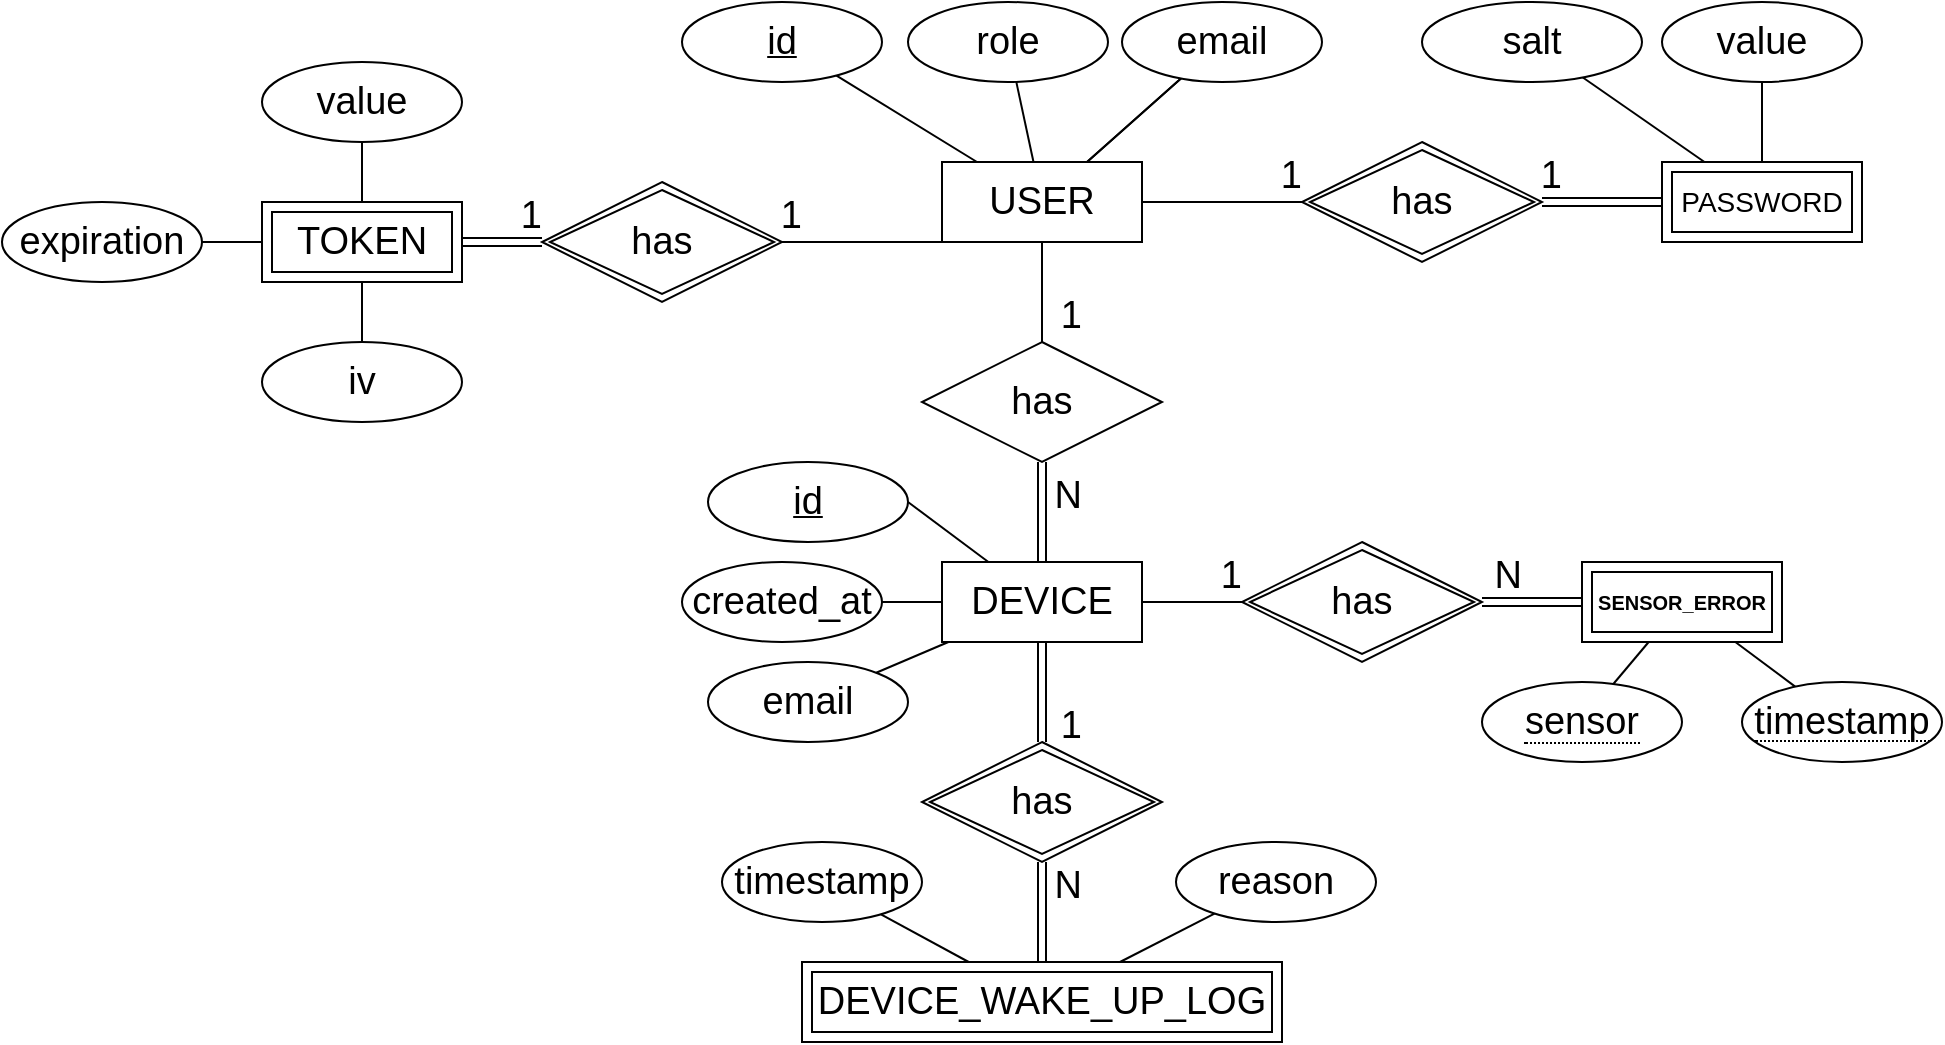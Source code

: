 <mxfile version="21.5.0" type="device">
  <diagram name="Página-1" id="dSMESLf1brXUNQfupKq1">
    <mxGraphModel dx="1419" dy="346" grid="1" gridSize="10" guides="1" tooltips="1" connect="1" arrows="1" fold="1" page="1" pageScale="1" pageWidth="827" pageHeight="1169" math="0" shadow="0">
      <root>
        <mxCell id="0" />
        <mxCell id="1" parent="0" />
        <mxCell id="UeETvZMfSn2D6VsuQUf8-4" value="" style="endArrow=none;html=1;rounded=0;exitX=1;exitY=0.5;exitDx=0;exitDy=0;" parent="1" source="7Dnz9T_1jgGXGvEqVInA-3" target="7Dnz9T_1jgGXGvEqVInA-2" edge="1">
          <mxGeometry relative="1" as="geometry">
            <mxPoint x="317.471" y="470.225" as="sourcePoint" />
            <mxPoint x="344" y="400" as="targetPoint" />
          </mxGeometry>
        </mxCell>
        <mxCell id="UeETvZMfSn2D6VsuQUf8-6" value="" style="endArrow=none;html=1;rounded=0;" parent="1" source="UeETvZMfSn2D6VsuQUf8-8" target="7Dnz9T_1jgGXGvEqVInA-2" edge="1">
          <mxGeometry relative="1" as="geometry">
            <mxPoint x="417.117" y="309.325" as="sourcePoint" />
            <mxPoint x="388.182" y="400" as="targetPoint" />
          </mxGeometry>
        </mxCell>
        <mxCell id="UeETvZMfSn2D6VsuQUf8-8" value="&lt;font style=&quot;font-size: 19px;&quot;&gt;email&lt;/font&gt;" style="ellipse;whiteSpace=wrap;html=1;align=center;" parent="1" vertex="1">
          <mxGeometry x="203" y="410" width="100" height="40" as="geometry" />
        </mxCell>
        <mxCell id="UeETvZMfSn2D6VsuQUf8-17" value="&lt;font style=&quot;font-size: 19px;&quot;&gt;USER&lt;/font&gt;" style="whiteSpace=wrap;html=1;align=center;" parent="1" vertex="1">
          <mxGeometry x="320" y="160" width="100" height="40" as="geometry" />
        </mxCell>
        <mxCell id="UeETvZMfSn2D6VsuQUf8-18" value="&lt;font style=&quot;font-size: 19px;&quot;&gt;id&lt;/font&gt;" style="ellipse;whiteSpace=wrap;html=1;align=center;fontStyle=4;" parent="1" vertex="1">
          <mxGeometry x="190" y="80" width="100" height="40" as="geometry" />
        </mxCell>
        <mxCell id="UeETvZMfSn2D6VsuQUf8-20" value="" style="endArrow=none;html=1;rounded=0;" parent="1" source="UeETvZMfSn2D6VsuQUf8-28" target="UeETvZMfSn2D6VsuQUf8-17" edge="1">
          <mxGeometry relative="1" as="geometry">
            <mxPoint x="236.75" y="48.844" as="sourcePoint" />
            <mxPoint x="284" y="100" as="targetPoint" />
          </mxGeometry>
        </mxCell>
        <mxCell id="UeETvZMfSn2D6VsuQUf8-29" value="" style="endArrow=none;html=1;rounded=0;" parent="1" source="UeETvZMfSn2D6VsuQUf8-28" target="UeETvZMfSn2D6VsuQUf8-17" edge="1">
          <mxGeometry relative="1" as="geometry">
            <mxPoint x="253.908" y="47.565" as="sourcePoint" />
            <mxPoint x="352.727" y="120" as="targetPoint" />
          </mxGeometry>
        </mxCell>
        <mxCell id="UeETvZMfSn2D6VsuQUf8-39" value="" style="endArrow=none;html=1;rounded=0;" parent="1" source="UeETvZMfSn2D6VsuQUf8-17" target="7Dnz9T_1jgGXGvEqVInA-4" edge="1">
          <mxGeometry relative="1" as="geometry">
            <mxPoint x="340" y="240" as="sourcePoint" />
            <mxPoint x="370" y="220" as="targetPoint" />
          </mxGeometry>
        </mxCell>
        <mxCell id="UeETvZMfSn2D6VsuQUf8-40" value="&lt;font style=&quot;font-size: 19px;&quot;&gt;1&lt;/font&gt;" style="resizable=0;html=1;align=right;verticalAlign=bottom;" parent="UeETvZMfSn2D6VsuQUf8-39" connectable="0" vertex="1">
          <mxGeometry x="1" relative="1" as="geometry">
            <mxPoint x="20" as="offset" />
          </mxGeometry>
        </mxCell>
        <mxCell id="DyhMUcyQUTq48QUbvWEY-9" value="&lt;font style=&quot;font-size: 19px;&quot;&gt;1&lt;/font&gt;" style="resizable=0;html=1;align=right;verticalAlign=bottom;" parent="UeETvZMfSn2D6VsuQUf8-39" connectable="0" vertex="1">
          <mxGeometry x="1" relative="1" as="geometry">
            <mxPoint x="20" y="205" as="offset" />
          </mxGeometry>
        </mxCell>
        <mxCell id="ICRj7sYvX1AZ7UVxDgSW-6" value="&lt;font style=&quot;font-size: 19px;&quot;&gt;1&lt;/font&gt;" style="resizable=0;html=1;align=right;verticalAlign=bottom;" parent="UeETvZMfSn2D6VsuQUf8-39" connectable="0" vertex="1">
          <mxGeometry x="1" relative="1" as="geometry">
            <mxPoint x="100" y="130" as="offset" />
          </mxGeometry>
        </mxCell>
        <mxCell id="wCX7dZA46tpv3gmioyC2-9" value="&lt;font style=&quot;font-size: 19px;&quot;&gt;1&lt;/font&gt;" style="resizable=0;html=1;align=right;verticalAlign=bottom;" parent="UeETvZMfSn2D6VsuQUf8-39" connectable="0" vertex="1">
          <mxGeometry x="1" relative="1" as="geometry">
            <mxPoint x="260" y="-70" as="offset" />
          </mxGeometry>
        </mxCell>
        <mxCell id="wCX7dZA46tpv3gmioyC2-10" value="&lt;font style=&quot;font-size: 19px;&quot;&gt;1&lt;/font&gt;" style="resizable=0;html=1;align=right;verticalAlign=bottom;" parent="UeETvZMfSn2D6VsuQUf8-39" connectable="0" vertex="1">
          <mxGeometry x="1" relative="1" as="geometry">
            <mxPoint x="130" y="-70" as="offset" />
          </mxGeometry>
        </mxCell>
        <mxCell id="wCX7dZA46tpv3gmioyC2-17" value="&lt;font style=&quot;font-size: 19px;&quot;&gt;1&lt;/font&gt;" style="resizable=0;html=1;align=right;verticalAlign=bottom;" parent="UeETvZMfSn2D6VsuQUf8-39" connectable="0" vertex="1">
          <mxGeometry x="1" relative="1" as="geometry">
            <mxPoint x="-250" y="-50" as="offset" />
          </mxGeometry>
        </mxCell>
        <mxCell id="wCX7dZA46tpv3gmioyC2-18" value="&lt;font style=&quot;font-size: 19px;&quot;&gt;1&lt;/font&gt;" style="resizable=0;html=1;align=right;verticalAlign=bottom;" parent="UeETvZMfSn2D6VsuQUf8-39" connectable="0" vertex="1">
          <mxGeometry x="1" relative="1" as="geometry">
            <mxPoint x="-120" y="-50" as="offset" />
          </mxGeometry>
        </mxCell>
        <mxCell id="UeETvZMfSn2D6VsuQUf8-41" value="" style="endArrow=none;html=1;rounded=0;shape=link;exitX=0.5;exitY=0;exitDx=0;exitDy=0;" parent="1" source="7Dnz9T_1jgGXGvEqVInA-2" target="7Dnz9T_1jgGXGvEqVInA-4" edge="1">
          <mxGeometry relative="1" as="geometry">
            <mxPoint x="370" y="360" as="sourcePoint" />
            <mxPoint x="370" y="280" as="targetPoint" />
          </mxGeometry>
        </mxCell>
        <mxCell id="UeETvZMfSn2D6VsuQUf8-42" value="&lt;font style=&quot;font-size: 19px;&quot;&gt;N&lt;/font&gt;" style="resizable=0;html=1;align=right;verticalAlign=bottom;" parent="UeETvZMfSn2D6VsuQUf8-41" connectable="0" vertex="1">
          <mxGeometry x="1" relative="1" as="geometry">
            <mxPoint x="20" y="30" as="offset" />
          </mxGeometry>
        </mxCell>
        <mxCell id="9vKTberl2-GkA3S6Uj2w-23" value="&lt;font style=&quot;font-size: 19px;&quot;&gt;N&lt;/font&gt;" style="resizable=0;html=1;align=right;verticalAlign=bottom;" parent="UeETvZMfSn2D6VsuQUf8-41" connectable="0" vertex="1">
          <mxGeometry x="1" relative="1" as="geometry">
            <mxPoint x="240" y="70" as="offset" />
          </mxGeometry>
        </mxCell>
        <mxCell id="DyhMUcyQUTq48QUbvWEY-13" value="&lt;font style=&quot;font-size: 19px;&quot;&gt;N&lt;/font&gt;" style="resizable=0;html=1;align=right;verticalAlign=bottom;" parent="UeETvZMfSn2D6VsuQUf8-41" connectable="0" vertex="1">
          <mxGeometry x="1" relative="1" as="geometry">
            <mxPoint x="20" y="225" as="offset" />
          </mxGeometry>
        </mxCell>
        <mxCell id="9vKTberl2-GkA3S6Uj2w-3" style="edgeStyle=orthogonalEdgeStyle;rounded=0;orthogonalLoop=1;jettySize=auto;html=1;endArrow=none;endFill=0;" parent="1" source="7Dnz9T_1jgGXGvEqVInA-2" target="9vKTberl2-GkA3S6Uj2w-16" edge="1">
          <mxGeometry relative="1" as="geometry">
            <mxPoint x="525" y="380" as="targetPoint" />
          </mxGeometry>
        </mxCell>
        <mxCell id="DyhMUcyQUTq48QUbvWEY-4" style="edgeStyle=orthogonalEdgeStyle;rounded=0;orthogonalLoop=1;jettySize=auto;html=1;endArrow=none;endFill=0;shape=link;" parent="1" source="7Dnz9T_1jgGXGvEqVInA-2" target="DyhMUcyQUTq48QUbvWEY-3" edge="1">
          <mxGeometry relative="1" as="geometry" />
        </mxCell>
        <mxCell id="7Dnz9T_1jgGXGvEqVInA-2" value="&lt;font style=&quot;font-size: 19px;&quot;&gt;DEVICE&lt;/font&gt;" style="whiteSpace=wrap;html=1;align=center;" parent="1" vertex="1">
          <mxGeometry x="320" y="360" width="100" height="40" as="geometry" />
        </mxCell>
        <mxCell id="7Dnz9T_1jgGXGvEqVInA-3" value="&lt;font style=&quot;font-size: 19px;&quot;&gt;id&lt;/font&gt;" style="ellipse;whiteSpace=wrap;html=1;align=center;fontStyle=4;" parent="1" vertex="1">
          <mxGeometry x="203" y="310" width="100" height="40" as="geometry" />
        </mxCell>
        <mxCell id="7Dnz9T_1jgGXGvEqVInA-4" value="&lt;font style=&quot;font-size: 19px;&quot;&gt;has&lt;/font&gt;" style="shape=rhombus;perimeter=rhombusPerimeter;whiteSpace=wrap;html=1;align=center;" parent="1" vertex="1">
          <mxGeometry x="310" y="250" width="120" height="60" as="geometry" />
        </mxCell>
        <mxCell id="9vKTberl2-GkA3S6Uj2w-9" value="" style="endArrow=none;html=1;rounded=0;" parent="1" source="9vKTberl2-GkA3S6Uj2w-18" target="9vKTberl2-GkA3S6Uj2w-14" edge="1">
          <mxGeometry relative="1" as="geometry">
            <mxPoint x="740" y="460" as="sourcePoint" />
            <mxPoint x="799.4" y="400" as="targetPoint" />
          </mxGeometry>
        </mxCell>
        <mxCell id="9vKTberl2-GkA3S6Uj2w-12" value="" style="endArrow=none;html=1;rounded=0;" parent="1" source="9vKTberl2-GkA3S6Uj2w-19" target="9vKTberl2-GkA3S6Uj2w-14" edge="1">
          <mxGeometry relative="1" as="geometry">
            <mxPoint x="914" y="480" as="sourcePoint" />
            <mxPoint x="822" y="400" as="targetPoint" />
          </mxGeometry>
        </mxCell>
        <mxCell id="9vKTberl2-GkA3S6Uj2w-16" value="has" style="shape=rhombus;double=1;perimeter=rhombusPerimeter;whiteSpace=wrap;html=1;align=center;fontSize=19;" parent="1" vertex="1">
          <mxGeometry x="470" y="350" width="120" height="60" as="geometry" />
        </mxCell>
        <mxCell id="9vKTberl2-GkA3S6Uj2w-18" value="&lt;span style=&quot;border-bottom: 1px dotted; font-size: 19px;&quot;&gt;sensor&lt;/span&gt;" style="ellipse;whiteSpace=wrap;html=1;align=center;fontSize=19;" parent="1" vertex="1">
          <mxGeometry x="590" y="420" width="100" height="40" as="geometry" />
        </mxCell>
        <mxCell id="9vKTberl2-GkA3S6Uj2w-19" value="&lt;span style=&quot;border-bottom: 1px dotted&quot;&gt;&lt;font style=&quot;font-size: 19px;&quot;&gt;timestamp&lt;/font&gt;&lt;/span&gt;" style="ellipse;whiteSpace=wrap;html=1;align=center;" parent="1" vertex="1">
          <mxGeometry x="720" y="420" width="100" height="40" as="geometry" />
        </mxCell>
        <mxCell id="DyhMUcyQUTq48QUbvWEY-5" style="edgeStyle=orthogonalEdgeStyle;rounded=0;orthogonalLoop=1;jettySize=auto;html=1;endArrow=none;endFill=0;shape=link;entryX=0.5;entryY=1;entryDx=0;entryDy=0;" parent="1" source="DyhMUcyQUTq48QUbvWEY-1" target="DyhMUcyQUTq48QUbvWEY-3" edge="1">
          <mxGeometry relative="1" as="geometry">
            <mxPoint x="550" y="605" as="targetPoint" />
          </mxGeometry>
        </mxCell>
        <mxCell id="DyhMUcyQUTq48QUbvWEY-1" value="&lt;font style=&quot;font-size: 19px;&quot;&gt;DEVICE_WAKE_UP_LOG&lt;/font&gt;" style="shape=ext;margin=3;double=1;whiteSpace=wrap;html=1;align=center;fontSize=8;fontStyle=0" parent="1" vertex="1">
          <mxGeometry x="250" y="560" width="240" height="40" as="geometry" />
        </mxCell>
        <mxCell id="DyhMUcyQUTq48QUbvWEY-3" value="has" style="shape=rhombus;double=1;perimeter=rhombusPerimeter;whiteSpace=wrap;html=1;align=center;fontSize=19;" parent="1" vertex="1">
          <mxGeometry x="310" y="450" width="120" height="60" as="geometry" />
        </mxCell>
        <mxCell id="DyhMUcyQUTq48QUbvWEY-7" value="" style="endArrow=none;html=1;rounded=0;" parent="1" source="DyhMUcyQUTq48QUbvWEY-8" target="DyhMUcyQUTq48QUbvWEY-1" edge="1">
          <mxGeometry relative="1" as="geometry">
            <mxPoint x="350.137" y="676.694" as="sourcePoint" />
            <mxPoint x="1220" y="635" as="targetPoint" />
          </mxGeometry>
        </mxCell>
        <mxCell id="DyhMUcyQUTq48QUbvWEY-8" value="&lt;span style=&quot;font-size: 19px;&quot;&gt;reason&lt;/span&gt;" style="ellipse;whiteSpace=wrap;html=1;align=center;" parent="1" vertex="1">
          <mxGeometry x="437" y="500" width="100" height="40" as="geometry" />
        </mxCell>
        <mxCell id="DyhMUcyQUTq48QUbvWEY-14" value="timestamp" style="ellipse;whiteSpace=wrap;html=1;align=center;fontSize=19;" parent="1" vertex="1">
          <mxGeometry x="210" y="500" width="100" height="40" as="geometry" />
        </mxCell>
        <mxCell id="DyhMUcyQUTq48QUbvWEY-15" value="" style="endArrow=none;html=1;rounded=0;" parent="1" source="DyhMUcyQUTq48QUbvWEY-14" target="DyhMUcyQUTq48QUbvWEY-1" edge="1">
          <mxGeometry relative="1" as="geometry">
            <mxPoint x="440" y="695" as="sourcePoint" />
            <mxPoint x="440" y="635" as="targetPoint" />
          </mxGeometry>
        </mxCell>
        <mxCell id="ICRj7sYvX1AZ7UVxDgSW-1" value="" style="edgeStyle=orthogonalEdgeStyle;rounded=0;orthogonalLoop=1;jettySize=auto;html=1;shape=link;" parent="1" source="9vKTberl2-GkA3S6Uj2w-16" target="9vKTberl2-GkA3S6Uj2w-14" edge="1">
          <mxGeometry relative="1" as="geometry">
            <mxPoint x="610" y="380" as="sourcePoint" />
            <mxPoint x="749" y="380" as="targetPoint" />
          </mxGeometry>
        </mxCell>
        <mxCell id="9vKTberl2-GkA3S6Uj2w-14" value="SENSOR_ERROR" style="shape=ext;margin=3;double=1;whiteSpace=wrap;html=1;align=center;fontSize=10;fontStyle=1" parent="1" vertex="1">
          <mxGeometry x="640" y="360" width="100" height="40" as="geometry" />
        </mxCell>
        <mxCell id="UeETvZMfSn2D6VsuQUf8-28" value="&lt;font style=&quot;font-size: 19px;&quot;&gt;email&lt;/font&gt;" style="ellipse;whiteSpace=wrap;html=1;align=center;" parent="1" vertex="1">
          <mxGeometry x="410" y="80" width="100" height="40" as="geometry" />
        </mxCell>
        <mxCell id="ICRj7sYvX1AZ7UVxDgSW-8" value="" style="endArrow=none;html=1;rounded=0;" parent="1" source="UeETvZMfSn2D6VsuQUf8-18" target="UeETvZMfSn2D6VsuQUf8-17" edge="1">
          <mxGeometry relative="1" as="geometry">
            <mxPoint x="286" y="154" as="sourcePoint" />
            <mxPoint x="330" y="171" as="targetPoint" />
          </mxGeometry>
        </mxCell>
        <mxCell id="wCX7dZA46tpv3gmioyC2-6" style="edgeStyle=orthogonalEdgeStyle;rounded=0;orthogonalLoop=1;jettySize=auto;html=1;shape=link;" parent="1" source="wCX7dZA46tpv3gmioyC2-4" target="wCX7dZA46tpv3gmioyC2-5" edge="1">
          <mxGeometry relative="1" as="geometry" />
        </mxCell>
        <mxCell id="wCX7dZA46tpv3gmioyC2-4" value="PASSWORD" style="shape=ext;margin=3;double=1;whiteSpace=wrap;html=1;align=center;fontStyle=0;fontSize=14;" parent="1" vertex="1">
          <mxGeometry x="680" y="160" width="100" height="40" as="geometry" />
        </mxCell>
        <mxCell id="wCX7dZA46tpv3gmioyC2-7" style="edgeStyle=orthogonalEdgeStyle;rounded=0;orthogonalLoop=1;jettySize=auto;html=1;endArrow=none;endFill=0;" parent="1" source="wCX7dZA46tpv3gmioyC2-5" target="UeETvZMfSn2D6VsuQUf8-17" edge="1">
          <mxGeometry relative="1" as="geometry" />
        </mxCell>
        <mxCell id="wCX7dZA46tpv3gmioyC2-5" value="has" style="shape=rhombus;double=1;perimeter=rhombusPerimeter;whiteSpace=wrap;html=1;align=center;fontSize=19;" parent="1" vertex="1">
          <mxGeometry x="500" y="150" width="120" height="60" as="geometry" />
        </mxCell>
        <mxCell id="wCX7dZA46tpv3gmioyC2-11" value="&lt;font style=&quot;font-size: 19px;&quot;&gt;value&lt;/font&gt;" style="ellipse;whiteSpace=wrap;html=1;align=center;" parent="1" vertex="1">
          <mxGeometry x="680" y="80" width="100" height="40" as="geometry" />
        </mxCell>
        <mxCell id="wCX7dZA46tpv3gmioyC2-12" value="" style="endArrow=none;html=1;rounded=0;" parent="1" source="wCX7dZA46tpv3gmioyC2-11" target="wCX7dZA46tpv3gmioyC2-4" edge="1">
          <mxGeometry relative="1" as="geometry">
            <mxPoint x="484" y="136" as="sourcePoint" />
            <mxPoint x="419" y="170" as="targetPoint" />
          </mxGeometry>
        </mxCell>
        <mxCell id="wCX7dZA46tpv3gmioyC2-13" value="TOKEN" style="shape=ext;margin=3;double=1;whiteSpace=wrap;html=1;align=center;fontStyle=0;fontSize=19;" parent="1" vertex="1">
          <mxGeometry x="-20" y="180" width="100" height="40" as="geometry" />
        </mxCell>
        <mxCell id="wCX7dZA46tpv3gmioyC2-19" style="edgeStyle=orthogonalEdgeStyle;rounded=0;orthogonalLoop=1;jettySize=auto;html=1;endArrow=none;endFill=0;entryX=0;entryY=1;entryDx=0;entryDy=0;" parent="1" source="wCX7dZA46tpv3gmioyC2-14" target="UeETvZMfSn2D6VsuQUf8-17" edge="1">
          <mxGeometry relative="1" as="geometry">
            <Array as="points">
              <mxPoint x="300" y="200" />
              <mxPoint x="300" y="200" />
            </Array>
          </mxGeometry>
        </mxCell>
        <mxCell id="wCX7dZA46tpv3gmioyC2-14" value="has" style="shape=rhombus;double=1;perimeter=rhombusPerimeter;whiteSpace=wrap;html=1;align=center;fontSize=19;" parent="1" vertex="1">
          <mxGeometry x="120" y="170" width="120" height="60" as="geometry" />
        </mxCell>
        <mxCell id="wCX7dZA46tpv3gmioyC2-15" style="edgeStyle=orthogonalEdgeStyle;rounded=0;orthogonalLoop=1;jettySize=auto;html=1;shape=link;" parent="1" source="wCX7dZA46tpv3gmioyC2-13" target="wCX7dZA46tpv3gmioyC2-14" edge="1">
          <mxGeometry relative="1" as="geometry" />
        </mxCell>
        <mxCell id="wCX7dZA46tpv3gmioyC2-21" value="&lt;font style=&quot;font-size: 19px;&quot;&gt;value&lt;/font&gt;" style="ellipse;whiteSpace=wrap;html=1;align=center;" parent="1" vertex="1">
          <mxGeometry x="-20" y="110" width="100" height="40" as="geometry" />
        </mxCell>
        <mxCell id="wCX7dZA46tpv3gmioyC2-23" value="" style="endArrow=none;html=1;rounded=0;" parent="1" source="wCX7dZA46tpv3gmioyC2-21" target="wCX7dZA46tpv3gmioyC2-13" edge="1">
          <mxGeometry relative="1" as="geometry">
            <mxPoint x="281" y="166" as="sourcePoint" />
            <mxPoint x="330" y="190" as="targetPoint" />
          </mxGeometry>
        </mxCell>
        <mxCell id="wCX7dZA46tpv3gmioyC2-24" value="&lt;font style=&quot;font-size: 19px;&quot;&gt;iv&lt;/font&gt;" style="ellipse;whiteSpace=wrap;html=1;align=center;" parent="1" vertex="1">
          <mxGeometry x="-20" y="250" width="100" height="40" as="geometry" />
        </mxCell>
        <mxCell id="wCX7dZA46tpv3gmioyC2-25" value="" style="endArrow=none;html=1;rounded=0;" parent="1" source="wCX7dZA46tpv3gmioyC2-24" target="wCX7dZA46tpv3gmioyC2-13" edge="1">
          <mxGeometry relative="1" as="geometry">
            <mxPoint x="281" y="306" as="sourcePoint" />
            <mxPoint x="30" y="320" as="targetPoint" />
          </mxGeometry>
        </mxCell>
        <mxCell id="wCX7dZA46tpv3gmioyC2-26" value="" style="endArrow=none;html=1;rounded=0;" parent="1" source="wCX7dZA46tpv3gmioyC2-28" target="wCX7dZA46tpv3gmioyC2-4" edge="1">
          <mxGeometry relative="1" as="geometry">
            <mxPoint x="626.435" y="113.814" as="sourcePoint" />
            <mxPoint x="760" y="160" as="targetPoint" />
          </mxGeometry>
        </mxCell>
        <mxCell id="wCX7dZA46tpv3gmioyC2-28" value="&lt;font style=&quot;font-size: 19px;&quot;&gt;salt&lt;/font&gt;" style="ellipse;whiteSpace=wrap;html=1;align=center;" parent="1" vertex="1">
          <mxGeometry x="560" y="80" width="110" height="40" as="geometry" />
        </mxCell>
        <mxCell id="5SQtx-c-HGJDmrWwnA6b-2" value="&lt;font style=&quot;font-size: 19px;&quot;&gt;role&lt;/font&gt;" style="ellipse;whiteSpace=wrap;html=1;align=center;" parent="1" vertex="1">
          <mxGeometry x="303" y="80" width="100" height="40" as="geometry" />
        </mxCell>
        <mxCell id="5SQtx-c-HGJDmrWwnA6b-3" value="" style="endArrow=none;html=1;rounded=0;" parent="1" source="5SQtx-c-HGJDmrWwnA6b-2" target="UeETvZMfSn2D6VsuQUf8-17" edge="1">
          <mxGeometry relative="1" as="geometry">
            <mxPoint x="302" y="128" as="sourcePoint" />
            <mxPoint x="355" y="170" as="targetPoint" />
          </mxGeometry>
        </mxCell>
        <mxCell id="576NpE8DBNjFL1gZO1Qz-2" value="" style="endArrow=none;html=1;rounded=0;" parent="1" source="wCX7dZA46tpv3gmioyC2-13" edge="1">
          <mxGeometry relative="1" as="geometry">
            <mxPoint x="40" y="160" as="sourcePoint" />
            <mxPoint x="-90" y="200" as="targetPoint" />
          </mxGeometry>
        </mxCell>
        <mxCell id="576NpE8DBNjFL1gZO1Qz-4" value="&lt;font style=&quot;font-size: 19px;&quot;&gt;expiration&lt;/font&gt;" style="ellipse;whiteSpace=wrap;html=1;align=center;" parent="1" vertex="1">
          <mxGeometry x="-150" y="180" width="100" height="40" as="geometry" />
        </mxCell>
        <mxCell id="A2yOtfYKguphLv_QtpF7-1" value="&lt;font style=&quot;font-size: 19px;&quot;&gt;created_at&lt;/font&gt;" style="ellipse;whiteSpace=wrap;html=1;align=center;fontStyle=0;" vertex="1" parent="1">
          <mxGeometry x="190" y="360" width="100" height="40" as="geometry" />
        </mxCell>
        <mxCell id="A2yOtfYKguphLv_QtpF7-2" value="" style="endArrow=none;html=1;rounded=0;" edge="1" parent="1" source="A2yOtfYKguphLv_QtpF7-1" target="7Dnz9T_1jgGXGvEqVInA-2">
          <mxGeometry relative="1" as="geometry">
            <mxPoint x="313" y="340" as="sourcePoint" />
            <mxPoint x="353" y="370" as="targetPoint" />
          </mxGeometry>
        </mxCell>
      </root>
    </mxGraphModel>
  </diagram>
</mxfile>
